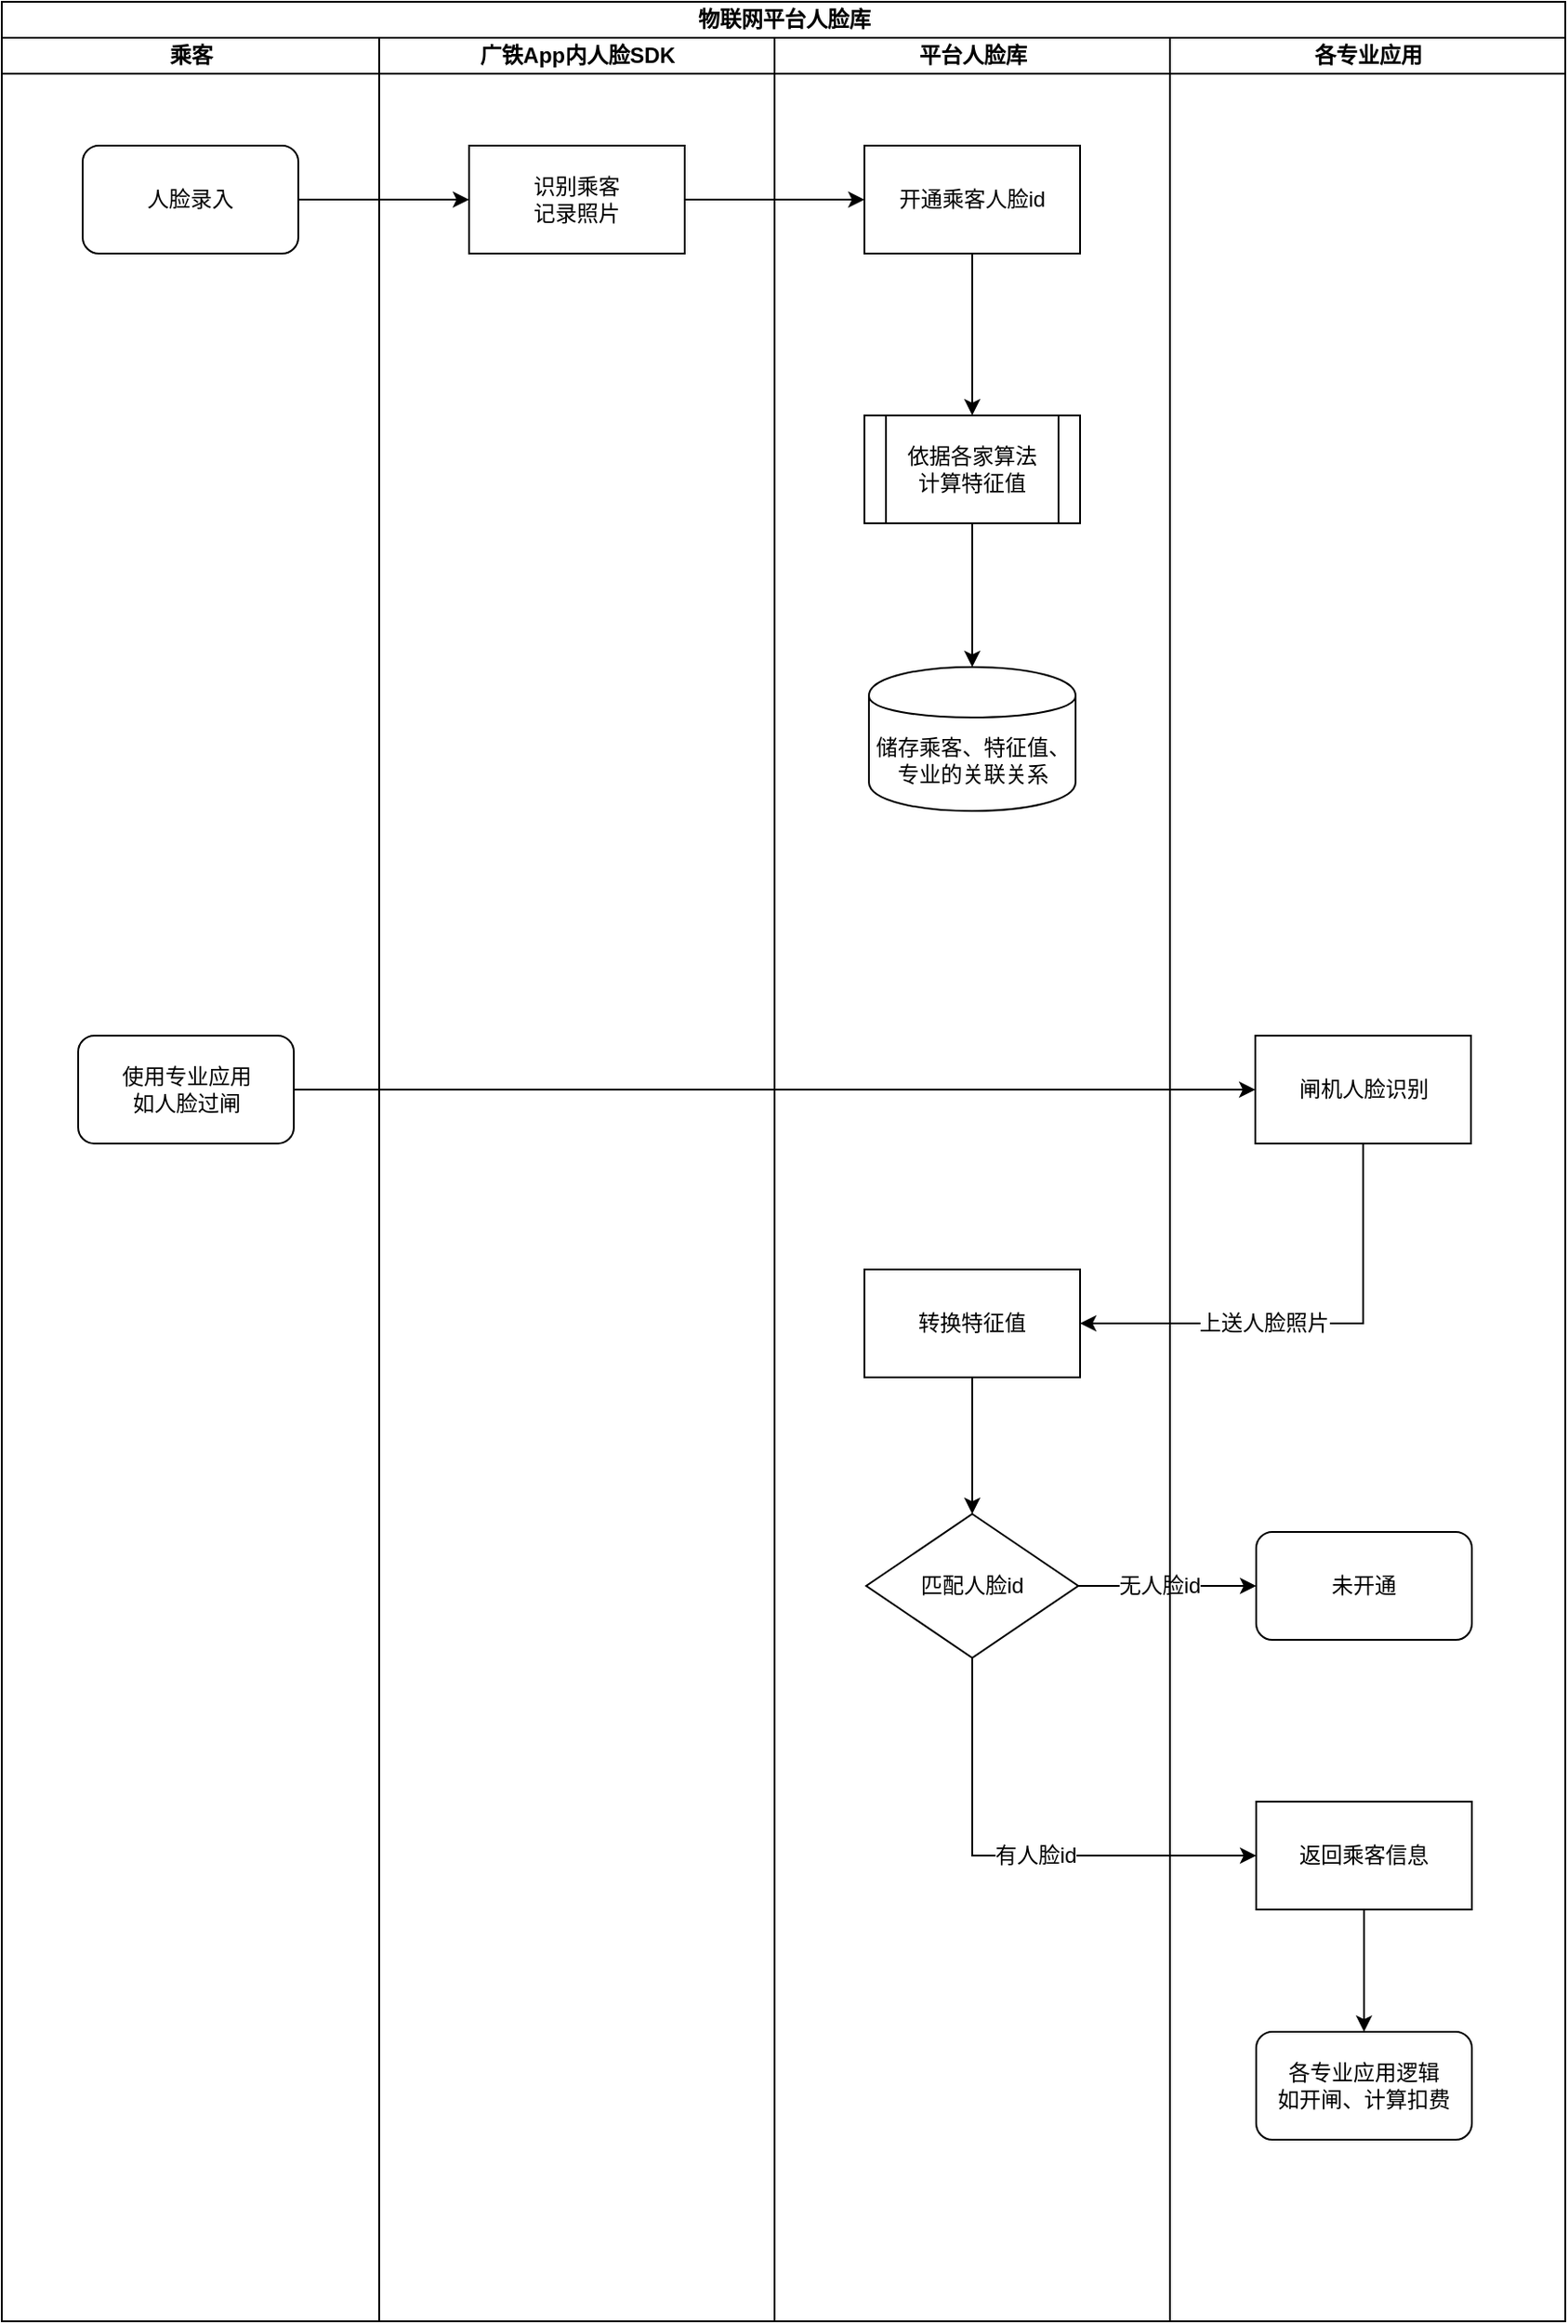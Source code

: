 <mxfile version="10.7.9" type="github"><diagram id="-iKvqFImvPVbiOcRb_At" name="Page-1"><mxGraphModel dx="2330" dy="1342" grid="1" gridSize="10" guides="1" tooltips="1" connect="1" arrows="1" fold="1" page="1" pageScale="1" pageWidth="827" pageHeight="1169" math="0" shadow="0"><root><mxCell id="0"/><mxCell id="1" parent="0"/><mxCell id="z_FgoE2tO_YonDI35Wkr-2" value="物联网平台人脸库" style="swimlane;html=1;childLayout=stackLayout;resizeParent=1;resizeParentMax=0;startSize=20;" vertex="1" parent="1"><mxGeometry x="75" y="80" width="870" height="1290" as="geometry"/></mxCell><mxCell id="z_FgoE2tO_YonDI35Wkr-3" value="乘客" style="swimlane;html=1;startSize=20;" vertex="1" parent="z_FgoE2tO_YonDI35Wkr-2"><mxGeometry y="20" width="210" height="1270" as="geometry"/></mxCell><mxCell id="z_FgoE2tO_YonDI35Wkr-7" value="人脸录入" style="rounded=1;whiteSpace=wrap;html=1;" vertex="1" parent="z_FgoE2tO_YonDI35Wkr-3"><mxGeometry x="45" y="60" width="120" height="60" as="geometry"/></mxCell><mxCell id="z_FgoE2tO_YonDI35Wkr-21" value="使用专业应用&lt;br&gt;如人脸过闸&lt;br&gt;" style="rounded=1;whiteSpace=wrap;html=1;" vertex="1" parent="z_FgoE2tO_YonDI35Wkr-3"><mxGeometry x="42.5" y="555" width="120" height="60" as="geometry"/></mxCell><mxCell id="z_FgoE2tO_YonDI35Wkr-4" value="广铁App内人脸SDK" style="swimlane;html=1;startSize=20;" vertex="1" parent="z_FgoE2tO_YonDI35Wkr-2"><mxGeometry x="210" y="20" width="220" height="1270" as="geometry"/></mxCell><mxCell id="z_FgoE2tO_YonDI35Wkr-8" value="识别乘客&lt;br&gt;记录照片&lt;br&gt;" style="rounded=0;whiteSpace=wrap;html=1;" vertex="1" parent="z_FgoE2tO_YonDI35Wkr-4"><mxGeometry x="50" y="60" width="120" height="60" as="geometry"/></mxCell><mxCell id="z_FgoE2tO_YonDI35Wkr-9" style="edgeStyle=orthogonalEdgeStyle;rounded=0;orthogonalLoop=1;jettySize=auto;html=1;exitX=1;exitY=0.5;exitDx=0;exitDy=0;entryX=0;entryY=0.5;entryDx=0;entryDy=0;" edge="1" parent="z_FgoE2tO_YonDI35Wkr-2" source="z_FgoE2tO_YonDI35Wkr-7" target="z_FgoE2tO_YonDI35Wkr-8"><mxGeometry relative="1" as="geometry"/></mxCell><mxCell id="z_FgoE2tO_YonDI35Wkr-11" style="edgeStyle=orthogonalEdgeStyle;rounded=0;orthogonalLoop=1;jettySize=auto;html=1;exitX=1;exitY=0.5;exitDx=0;exitDy=0;entryX=0;entryY=0.5;entryDx=0;entryDy=0;" edge="1" parent="z_FgoE2tO_YonDI35Wkr-2" source="z_FgoE2tO_YonDI35Wkr-8" target="z_FgoE2tO_YonDI35Wkr-10"><mxGeometry relative="1" as="geometry"/></mxCell><mxCell id="z_FgoE2tO_YonDI35Wkr-6" value="平台人脸库" style="swimlane;html=1;startSize=20;" vertex="1" parent="z_FgoE2tO_YonDI35Wkr-2"><mxGeometry x="430" y="20" width="220" height="1270" as="geometry"/></mxCell><mxCell id="z_FgoE2tO_YonDI35Wkr-30" style="edgeStyle=orthogonalEdgeStyle;rounded=0;orthogonalLoop=1;jettySize=auto;html=1;exitX=0.5;exitY=1;exitDx=0;exitDy=0;entryX=0.5;entryY=0;entryDx=0;entryDy=0;" edge="1" parent="z_FgoE2tO_YonDI35Wkr-6" source="z_FgoE2tO_YonDI35Wkr-10" target="z_FgoE2tO_YonDI35Wkr-29"><mxGeometry relative="1" as="geometry"/></mxCell><mxCell id="z_FgoE2tO_YonDI35Wkr-10" value="开通乘客人脸id" style="rounded=0;whiteSpace=wrap;html=1;" vertex="1" parent="z_FgoE2tO_YonDI35Wkr-6"><mxGeometry x="50" y="60" width="120" height="60" as="geometry"/></mxCell><mxCell id="z_FgoE2tO_YonDI35Wkr-36" style="edgeStyle=orthogonalEdgeStyle;rounded=0;orthogonalLoop=1;jettySize=auto;html=1;exitX=0.5;exitY=1;exitDx=0;exitDy=0;entryX=0.5;entryY=0;entryDx=0;entryDy=0;" edge="1" parent="z_FgoE2tO_YonDI35Wkr-6" source="z_FgoE2tO_YonDI35Wkr-29" target="z_FgoE2tO_YonDI35Wkr-35"><mxGeometry relative="1" as="geometry"/></mxCell><mxCell id="z_FgoE2tO_YonDI35Wkr-29" value="依据各家算法&lt;br&gt;计算特征值&lt;br&gt;" style="shape=process;whiteSpace=wrap;html=1;backgroundOutline=1;" vertex="1" parent="z_FgoE2tO_YonDI35Wkr-6"><mxGeometry x="50" y="210" width="120" height="60" as="geometry"/></mxCell><mxCell id="z_FgoE2tO_YonDI35Wkr-35" value="储存乘客、特征值、&lt;br&gt;专业的关联关系&lt;br&gt;" style="shape=cylinder;whiteSpace=wrap;html=1;boundedLbl=1;backgroundOutline=1;" vertex="1" parent="z_FgoE2tO_YonDI35Wkr-6"><mxGeometry x="52.5" y="350" width="115" height="80" as="geometry"/></mxCell><mxCell id="z_FgoE2tO_YonDI35Wkr-41" style="edgeStyle=orthogonalEdgeStyle;rounded=0;orthogonalLoop=1;jettySize=auto;html=1;exitX=0.5;exitY=1;exitDx=0;exitDy=0;entryX=0.5;entryY=0;entryDx=0;entryDy=0;" edge="1" parent="z_FgoE2tO_YonDI35Wkr-6" source="z_FgoE2tO_YonDI35Wkr-37" target="z_FgoE2tO_YonDI35Wkr-40"><mxGeometry relative="1" as="geometry"/></mxCell><mxCell id="z_FgoE2tO_YonDI35Wkr-37" value="转换特征值" style="rounded=0;whiteSpace=wrap;html=1;" vertex="1" parent="z_FgoE2tO_YonDI35Wkr-6"><mxGeometry x="50" y="685" width="120" height="60" as="geometry"/></mxCell><mxCell id="z_FgoE2tO_YonDI35Wkr-40" value="匹配人脸id" style="rhombus;whiteSpace=wrap;html=1;" vertex="1" parent="z_FgoE2tO_YonDI35Wkr-6"><mxGeometry x="51" y="821" width="118" height="80" as="geometry"/></mxCell><mxCell id="z_FgoE2tO_YonDI35Wkr-23" style="edgeStyle=orthogonalEdgeStyle;rounded=0;orthogonalLoop=1;jettySize=auto;html=1;exitX=1;exitY=0.5;exitDx=0;exitDy=0;entryX=0;entryY=0.5;entryDx=0;entryDy=0;" edge="1" parent="z_FgoE2tO_YonDI35Wkr-2" source="z_FgoE2tO_YonDI35Wkr-21" target="z_FgoE2tO_YonDI35Wkr-22"><mxGeometry relative="1" as="geometry"/></mxCell><mxCell id="z_FgoE2tO_YonDI35Wkr-38" style="edgeStyle=orthogonalEdgeStyle;rounded=0;orthogonalLoop=1;jettySize=auto;html=1;exitX=0.5;exitY=1;exitDx=0;exitDy=0;entryX=1;entryY=0.5;entryDx=0;entryDy=0;" edge="1" parent="z_FgoE2tO_YonDI35Wkr-2" source="z_FgoE2tO_YonDI35Wkr-22" target="z_FgoE2tO_YonDI35Wkr-37"><mxGeometry relative="1" as="geometry"/></mxCell><mxCell id="z_FgoE2tO_YonDI35Wkr-39" value="上送人脸照片" style="text;html=1;resizable=0;points=[];align=center;verticalAlign=middle;labelBackgroundColor=#ffffff;" vertex="1" connectable="0" parent="z_FgoE2tO_YonDI35Wkr-38"><mxGeometry x="0.209" y="-2" relative="1" as="geometry"><mxPoint y="2" as="offset"/></mxGeometry></mxCell><mxCell id="z_FgoE2tO_YonDI35Wkr-43" style="edgeStyle=orthogonalEdgeStyle;rounded=0;orthogonalLoop=1;jettySize=auto;html=1;exitX=1;exitY=0.5;exitDx=0;exitDy=0;entryX=0;entryY=0.5;entryDx=0;entryDy=0;" edge="1" parent="z_FgoE2tO_YonDI35Wkr-2" source="z_FgoE2tO_YonDI35Wkr-40" target="z_FgoE2tO_YonDI35Wkr-42"><mxGeometry relative="1" as="geometry"/></mxCell><mxCell id="z_FgoE2tO_YonDI35Wkr-44" value="无人脸id" style="text;html=1;resizable=0;points=[];align=center;verticalAlign=middle;labelBackgroundColor=#ffffff;" vertex="1" connectable="0" parent="z_FgoE2tO_YonDI35Wkr-43"><mxGeometry x="-0.095" relative="1" as="geometry"><mxPoint as="offset"/></mxGeometry></mxCell><mxCell id="z_FgoE2tO_YonDI35Wkr-46" style="edgeStyle=orthogonalEdgeStyle;rounded=0;orthogonalLoop=1;jettySize=auto;html=1;exitX=0.5;exitY=1;exitDx=0;exitDy=0;entryX=0;entryY=0.5;entryDx=0;entryDy=0;" edge="1" parent="z_FgoE2tO_YonDI35Wkr-2" source="z_FgoE2tO_YonDI35Wkr-40" target="z_FgoE2tO_YonDI35Wkr-45"><mxGeometry relative="1" as="geometry"/></mxCell><mxCell id="z_FgoE2tO_YonDI35Wkr-47" value="有人脸id" style="text;html=1;resizable=0;points=[];align=center;verticalAlign=middle;labelBackgroundColor=#ffffff;" vertex="1" connectable="0" parent="z_FgoE2tO_YonDI35Wkr-46"><mxGeometry x="-0.184" y="35" relative="1" as="geometry"><mxPoint as="offset"/></mxGeometry></mxCell><mxCell id="z_FgoE2tO_YonDI35Wkr-5" value="各专业应用" style="swimlane;html=1;startSize=20;" vertex="1" parent="z_FgoE2tO_YonDI35Wkr-2"><mxGeometry x="650" y="20" width="220" height="1270" as="geometry"/></mxCell><mxCell id="z_FgoE2tO_YonDI35Wkr-22" value="闸机人脸识别" style="rounded=0;whiteSpace=wrap;html=1;" vertex="1" parent="z_FgoE2tO_YonDI35Wkr-5"><mxGeometry x="47.5" y="555" width="120" height="60" as="geometry"/></mxCell><mxCell id="z_FgoE2tO_YonDI35Wkr-42" value="未开通" style="rounded=1;whiteSpace=wrap;html=1;" vertex="1" parent="z_FgoE2tO_YonDI35Wkr-5"><mxGeometry x="48" y="831" width="120" height="60" as="geometry"/></mxCell><mxCell id="z_FgoE2tO_YonDI35Wkr-49" style="edgeStyle=orthogonalEdgeStyle;rounded=0;orthogonalLoop=1;jettySize=auto;html=1;exitX=0.5;exitY=1;exitDx=0;exitDy=0;entryX=0.5;entryY=0;entryDx=0;entryDy=0;" edge="1" parent="z_FgoE2tO_YonDI35Wkr-5" source="z_FgoE2tO_YonDI35Wkr-45" target="z_FgoE2tO_YonDI35Wkr-48"><mxGeometry relative="1" as="geometry"/></mxCell><mxCell id="z_FgoE2tO_YonDI35Wkr-45" value="返回乘客信息" style="rounded=0;whiteSpace=wrap;html=1;" vertex="1" parent="z_FgoE2tO_YonDI35Wkr-5"><mxGeometry x="48" y="981" width="120" height="60" as="geometry"/></mxCell><mxCell id="z_FgoE2tO_YonDI35Wkr-48" value="各专业应用逻辑&lt;br&gt;如开闸、计算扣费" style="rounded=1;whiteSpace=wrap;html=1;" vertex="1" parent="z_FgoE2tO_YonDI35Wkr-5"><mxGeometry x="48" y="1109" width="120" height="60" as="geometry"/></mxCell></root></mxGraphModel></diagram></mxfile>